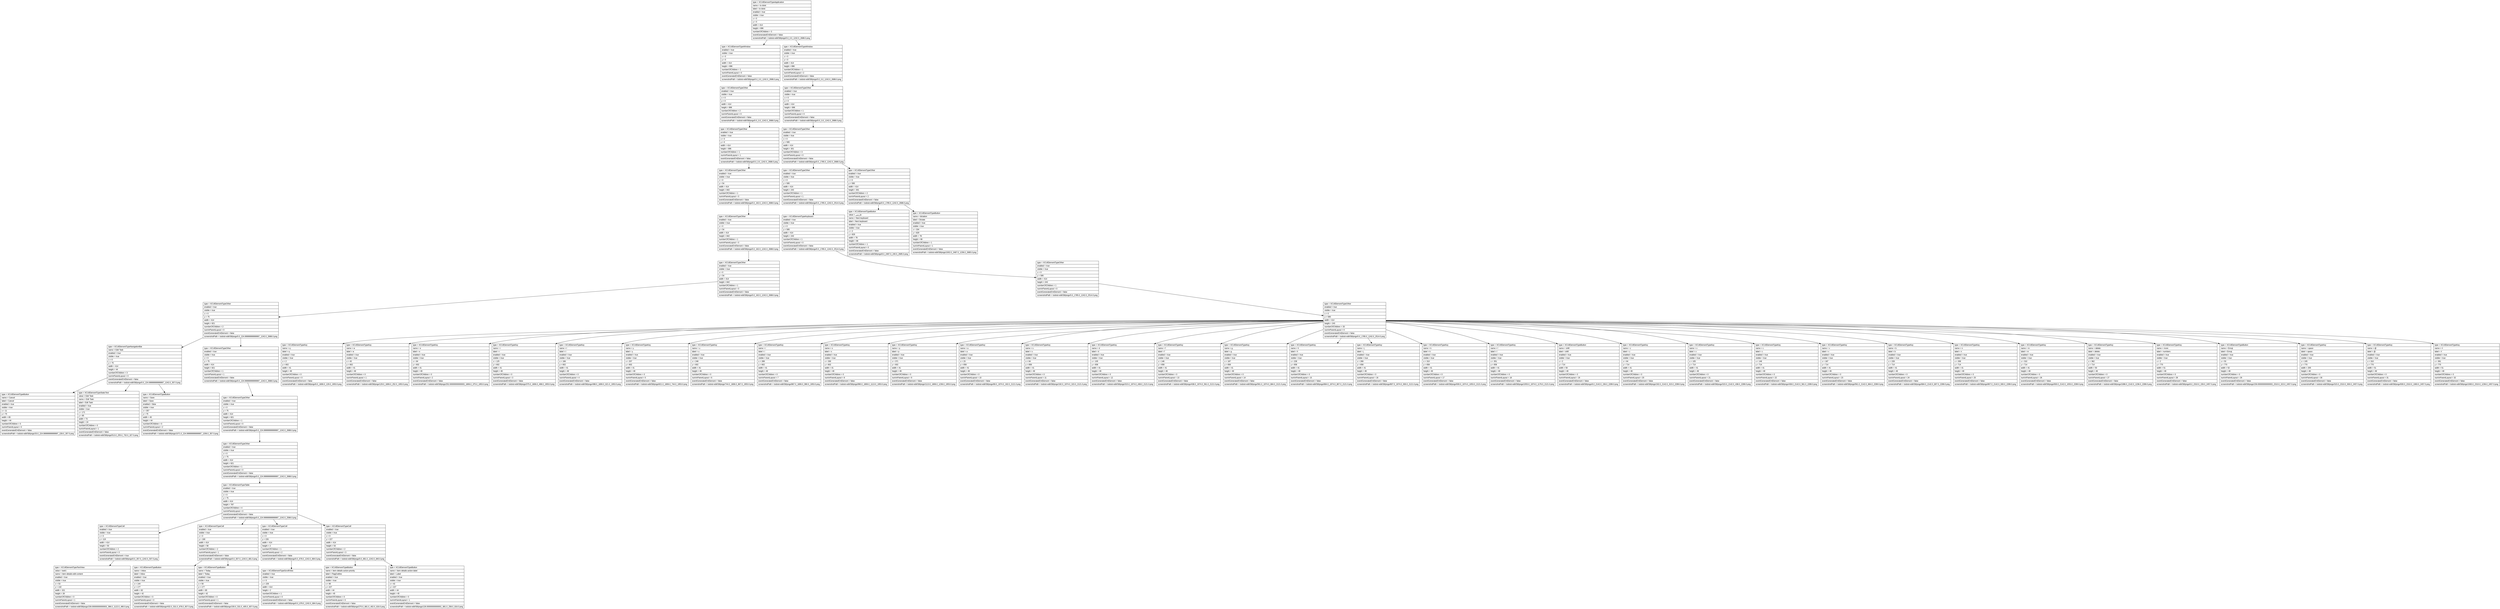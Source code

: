 digraph Layout {

	node [shape=record fontname=Arial];

	0	[label="{type = XCUIElementTypeApplication\l|name = to doist\l|label = to doist\l|enabled = true\l|visible = true\l|x = 0\l|y = 0\l|width = 414\l|height = 896\l|numberOfChildren = 3\l|eventGeneratedOnElement = false \l|screenshotPath = todoist-edit/S8/pngs/0.0_0.0_1242.0_2688.0.png\l}"]
	1	[label="{type = XCUIElementTypeWindow\l|enabled = true\l|visible = true\l|x = 0\l|y = 0\l|width = 414\l|height = 896\l|numberOfChildren = 1\l|numInParentLayout = 0\l|eventGeneratedOnElement = false \l|screenshotPath = todoist-edit/S8/pngs/0.0_0.0_1242.0_2688.0.png\l}"]
	2	[label="{type = XCUIElementTypeWindow\l|enabled = true\l|visible = true\l|x = 0\l|y = 0\l|width = 414\l|height = 896\l|numberOfChildren = 1\l|numInParentLayout = 2\l|eventGeneratedOnElement = false \l|screenshotPath = todoist-edit/S8/pngs/0.0_0.0_1242.0_2688.0.png\l}"]
	3	[label="{type = XCUIElementTypeOther\l|enabled = true\l|visible = true\l|x = 0\l|y = 0\l|width = 414\l|height = 896\l|numberOfChildren = 2\l|numInParentLayout = 0\l|eventGeneratedOnElement = false \l|screenshotPath = todoist-edit/S8/pngs/0.0_0.0_1242.0_2688.0.png\l}"]
	4	[label="{type = XCUIElementTypeOther\l|enabled = true\l|visible = true\l|x = 0\l|y = 0\l|width = 414\l|height = 896\l|numberOfChildren = 1\l|numInParentLayout = 0\l|eventGeneratedOnElement = false \l|screenshotPath = todoist-edit/S8/pngs/0.0_0.0_1242.0_2688.0.png\l}"]
	5	[label="{type = XCUIElementTypeOther\l|enabled = true\l|visible = true\l|x = 0\l|y = 0\l|width = 414\l|height = 896\l|numberOfChildren = 1\l|numInParentLayout = 1\l|eventGeneratedOnElement = false \l|screenshotPath = todoist-edit/S8/pngs/0.0_0.0_1242.0_2688.0.png\l}"]
	6	[label="{type = XCUIElementTypeOther\l|enabled = true\l|visible = true\l|x = 0\l|y = 595\l|width = 414\l|height = 301\l|numberOfChildren = 3\l|numInParentLayout = 0\l|eventGeneratedOnElement = false \l|screenshotPath = todoist-edit/S8/pngs/0.0_1785.0_1242.0_2688.0.png\l}"]
	7	[label="{type = XCUIElementTypeOther\l|enabled = true\l|visible = true\l|x = 0\l|y = 54\l|width = 414\l|height = 842\l|numberOfChildren = 1\l|numInParentLayout = 0\l|eventGeneratedOnElement = false \l|screenshotPath = todoist-edit/S8/pngs/0.0_162.0_1242.0_2688.0.png\l}"]
	8	[label="{type = XCUIElementTypeOther\l|enabled = true\l|visible = true\l|x = 0\l|y = 595\l|width = 414\l|height = 243\l|numberOfChildren = 1\l|numInParentLayout = 1\l|eventGeneratedOnElement = false \l|screenshotPath = todoist-edit/S8/pngs/0.0_1785.0_1242.0_2514.0.png\l}"]
	9	[label="{type = XCUIElementTypeOther\l|enabled = true\l|visible = true\l|x = 0\l|y = 595\l|width = 414\l|height = 301\l|numberOfChildren = 2\l|numInParentLayout = 2\l|eventGeneratedOnElement = false \l|screenshotPath = todoist-edit/S8/pngs/0.0_1785.0_1242.0_2688.0.png\l}"]
	10	[label="{type = XCUIElementTypeOther\l|enabled = true\l|visible = true\l|x = 0\l|y = 54\l|width = 414\l|height = 842\l|numberOfChildren = 1\l|numInParentLayout = 0\l|eventGeneratedOnElement = false \l|screenshotPath = todoist-edit/S8/pngs/0.0_162.0_1242.0_2688.0.png\l}"]
	11	[label="{type = XCUIElementTypeKeyboard\l|enabled = true\l|visible = true\l|x = 0\l|y = 595\l|width = 414\l|height = 243\l|numberOfChildren = 1\l|numInParentLayout = 0\l|eventGeneratedOnElement = false \l|screenshotPath = todoist-edit/S8/pngs/0.0_1785.0_1242.0_2514.0.png\l}"]
	12	[label="{type = XCUIElementTypeButton\l|value = فارسی\l|name = Next keyboard\l|label = Next keyboard\l|enabled = true\l|visible = true\l|x = 2\l|y = 829\l|width = 78\l|height = 66\l|numberOfChildren = 1\l|numInParentLayout = 0\l|eventGeneratedOnElement = false \l|screenshotPath = todoist-edit/S8/pngs/6.0_2487.0_240.0_2685.0.png\l}"]
	13	[label="{type = XCUIElementTypeButton\l|name = dictation\l|label = Dictate\l|enabled = true\l|visible = true\l|x = 334\l|y = 829\l|width = 78\l|height = 66\l|numberOfChildren = 1\l|numInParentLayout = 1\l|eventGeneratedOnElement = false \l|screenshotPath = todoist-edit/S8/pngs/1002.0_2487.0_1236.0_2685.0.png\l}"]
	14	[label="{type = XCUIElementTypeOther\l|enabled = true\l|visible = true\l|x = 0\l|y = 54\l|width = 414\l|height = 842\l|numberOfChildren = 1\l|numInParentLayout = 0\l|eventGeneratedOnElement = false \l|screenshotPath = todoist-edit/S8/pngs/0.0_162.0_1242.0_2688.0.png\l}"]
	15	[label="{type = XCUIElementTypeOther\l|enabled = true\l|visible = true\l|x = 0\l|y = 595\l|width = 414\l|height = 243\l|numberOfChildren = 1\l|numInParentLayout = 0\l|eventGeneratedOnElement = false \l|screenshotPath = todoist-edit/S8/pngs/0.0_1785.0_1242.0_2514.0.png\l}"]
	16	[label="{type = XCUIElementTypeOther\l|enabled = true\l|visible = true\l|x = 0\l|y = 75\l|width = 414\l|height = 821\l|numberOfChildren = 2\l|numInParentLayout = 0\l|eventGeneratedOnElement = false \l|screenshotPath = todoist-edit/S8/pngs/0.0_224.99999999999997_1242.0_2688.0.png\l}"]
	17	[label="{type = XCUIElementTypeOther\l|enabled = true\l|visible = true\l|x = 0\l|y = 595\l|width = 414\l|height = 243\l|numberOfChildren = 33\l|numInParentLayout = 0\l|eventGeneratedOnElement = false \l|screenshotPath = todoist-edit/S8/pngs/0.0_1785.0_1242.0_2514.0.png\l}"]
	18	[label="{type = XCUIElementTypeNavigationBar\l|name = Edit Task\l|enabled = true\l|visible = true\l|x = 0\l|y = 75\l|width = 414\l|height = 44\l|numberOfChildren = 3\l|numInParentLayout = 0\l|eventGeneratedOnElement = false \l|screenshotPath = todoist-edit/S8/pngs/0.0_224.99999999999997_1242.0_357.0.png\l}"]
	19	[label="{type = XCUIElementTypeOther\l|enabled = true\l|visible = true\l|x = 0\l|y = 75\l|width = 414\l|height = 821\l|numberOfChildren = 1\l|numInParentLayout = 1\l|eventGeneratedOnElement = false \l|screenshotPath = todoist-edit/S8/pngs/0.0_224.99999999999997_1242.0_2688.0.png\l}"]
	20	[label="{type = XCUIElementTypeKey\l|name = q\l|label = q\l|enabled = true\l|visible = true\l|x = 2\l|y = 602\l|width = 41\l|height = 49\l|numberOfChildren = 0\l|numInParentLayout = 0\l|eventGeneratedOnElement = false \l|screenshotPath = todoist-edit/S8/pngs/6.0_1806.0_129.0_1953.0.png\l}"]
	21	[label="{type = XCUIElementTypeKey\l|name = w\l|label = w\l|enabled = true\l|visible = true\l|x = 43\l|y = 602\l|width = 41\l|height = 49\l|numberOfChildren = 0\l|numInParentLayout = 1\l|eventGeneratedOnElement = false \l|screenshotPath = todoist-edit/S8/pngs/129.0_1806.0_252.0_1953.0.png\l}"]
	22	[label="{type = XCUIElementTypeKey\l|name = e\l|label = e\l|enabled = true\l|visible = true\l|x = 84\l|y = 602\l|width = 41\l|height = 49\l|numberOfChildren = 0\l|numInParentLayout = 2\l|eventGeneratedOnElement = false \l|screenshotPath = todoist-edit/S8/pngs/252.00000000000003_1806.0_375.0_1953.0.png\l}"]
	23	[label="{type = XCUIElementTypeKey\l|name = r\l|label = r\l|enabled = true\l|visible = true\l|x = 125\l|y = 602\l|width = 41\l|height = 49\l|numberOfChildren = 0\l|numInParentLayout = 3\l|eventGeneratedOnElement = false \l|screenshotPath = todoist-edit/S8/pngs/375.0_1806.0_498.0_1953.0.png\l}"]
	24	[label="{type = XCUIElementTypeKey\l|name = t\l|label = t\l|enabled = true\l|visible = true\l|x = 166\l|y = 602\l|width = 41\l|height = 49\l|numberOfChildren = 0\l|numInParentLayout = 4\l|eventGeneratedOnElement = false \l|screenshotPath = todoist-edit/S8/pngs/498.0_1806.0_621.0_1953.0.png\l}"]
	25	[label="{type = XCUIElementTypeKey\l|name = y\l|label = y\l|enabled = true\l|visible = true\l|x = 207\l|y = 602\l|width = 41\l|height = 49\l|numberOfChildren = 0\l|numInParentLayout = 5\l|eventGeneratedOnElement = false \l|screenshotPath = todoist-edit/S8/pngs/621.0_1806.0_744.0_1953.0.png\l}"]
	26	[label="{type = XCUIElementTypeKey\l|name = u\l|label = u\l|enabled = true\l|visible = true\l|x = 248\l|y = 602\l|width = 41\l|height = 49\l|numberOfChildren = 0\l|numInParentLayout = 6\l|eventGeneratedOnElement = false \l|screenshotPath = todoist-edit/S8/pngs/744.0_1806.0_867.0_1953.0.png\l}"]
	27	[label="{type = XCUIElementTypeKey\l|name = i\l|label = i\l|enabled = true\l|visible = true\l|x = 289\l|y = 602\l|width = 41\l|height = 49\l|numberOfChildren = 0\l|numInParentLayout = 7\l|eventGeneratedOnElement = false \l|screenshotPath = todoist-edit/S8/pngs/867.0_1806.0_990.0_1953.0.png\l}"]
	28	[label="{type = XCUIElementTypeKey\l|name = o\l|label = o\l|enabled = true\l|visible = true\l|x = 330\l|y = 602\l|width = 41\l|height = 49\l|numberOfChildren = 0\l|numInParentLayout = 8\l|eventGeneratedOnElement = false \l|screenshotPath = todoist-edit/S8/pngs/990.0_1806.0_1113.0_1953.0.png\l}"]
	29	[label="{type = XCUIElementTypeKey\l|name = p\l|label = p\l|enabled = true\l|visible = true\l|x = 371\l|y = 602\l|width = 41\l|height = 49\l|numberOfChildren = 0\l|numInParentLayout = 9\l|eventGeneratedOnElement = false \l|screenshotPath = todoist-edit/S8/pngs/1113.0_1806.0_1236.0_1953.0.png\l}"]
	30	[label="{type = XCUIElementTypeKey\l|name = a\l|label = a\l|enabled = true\l|visible = true\l|x = 23\l|y = 658\l|width = 41\l|height = 49\l|numberOfChildren = 0\l|numInParentLayout = 10\l|eventGeneratedOnElement = false \l|screenshotPath = todoist-edit/S8/pngs/69.0_1974.0_192.0_2121.0.png\l}"]
	31	[label="{type = XCUIElementTypeKey\l|name = s\l|label = s\l|enabled = true\l|visible = true\l|x = 64\l|y = 658\l|width = 41\l|height = 49\l|numberOfChildren = 0\l|numInParentLayout = 11\l|eventGeneratedOnElement = false \l|screenshotPath = todoist-edit/S8/pngs/192.0_1974.0_315.0_2121.0.png\l}"]
	32	[label="{type = XCUIElementTypeKey\l|name = d\l|label = d\l|enabled = true\l|visible = true\l|x = 105\l|y = 658\l|width = 41\l|height = 49\l|numberOfChildren = 0\l|numInParentLayout = 12\l|eventGeneratedOnElement = false \l|screenshotPath = todoist-edit/S8/pngs/315.0_1974.0_438.0_2121.0.png\l}"]
	33	[label="{type = XCUIElementTypeKey\l|name = f\l|label = f\l|enabled = true\l|visible = true\l|x = 146\l|y = 658\l|width = 41\l|height = 49\l|numberOfChildren = 0\l|numInParentLayout = 13\l|eventGeneratedOnElement = false \l|screenshotPath = todoist-edit/S8/pngs/438.0_1974.0_561.0_2121.0.png\l}"]
	34	[label="{type = XCUIElementTypeKey\l|name = g\l|label = g\l|enabled = true\l|visible = true\l|x = 187\l|y = 658\l|width = 41\l|height = 49\l|numberOfChildren = 0\l|numInParentLayout = 14\l|eventGeneratedOnElement = false \l|screenshotPath = todoist-edit/S8/pngs/561.0_1974.0_684.0_2121.0.png\l}"]
	35	[label="{type = XCUIElementTypeKey\l|name = h\l|label = h\l|enabled = true\l|visible = true\l|x = 228\l|y = 658\l|width = 41\l|height = 49\l|numberOfChildren = 0\l|numInParentLayout = 15\l|eventGeneratedOnElement = false \l|screenshotPath = todoist-edit/S8/pngs/684.0_1974.0_807.0_2121.0.png\l}"]
	36	[label="{type = XCUIElementTypeKey\l|name = j\l|label = j\l|enabled = true\l|visible = true\l|x = 269\l|y = 658\l|width = 41\l|height = 49\l|numberOfChildren = 0\l|numInParentLayout = 16\l|eventGeneratedOnElement = false \l|screenshotPath = todoist-edit/S8/pngs/807.0_1974.0_930.0_2121.0.png\l}"]
	37	[label="{type = XCUIElementTypeKey\l|name = k\l|label = k\l|enabled = true\l|visible = true\l|x = 310\l|y = 658\l|width = 41\l|height = 49\l|numberOfChildren = 0\l|numInParentLayout = 17\l|eventGeneratedOnElement = false \l|screenshotPath = todoist-edit/S8/pngs/930.0_1974.0_1053.0_2121.0.png\l}"]
	38	[label="{type = XCUIElementTypeKey\l|name = l\l|label = l\l|enabled = true\l|visible = true\l|x = 351\l|y = 658\l|width = 41\l|height = 49\l|numberOfChildren = 0\l|numInParentLayout = 18\l|eventGeneratedOnElement = false \l|screenshotPath = todoist-edit/S8/pngs/1053.0_1974.0_1176.0_2121.0.png\l}"]
	39	[label="{type = XCUIElementTypeButton\l|name = shift\l|label = shift\l|enabled = true\l|visible = true\l|x = 2\l|y = 714\l|width = 50\l|height = 49\l|numberOfChildren = 0\l|numInParentLayout = 19\l|eventGeneratedOnElement = false \l|screenshotPath = todoist-edit/S8/pngs/6.0_2142.0_156.0_2289.0.png\l}"]
	40	[label="{type = XCUIElementTypeKey\l|name = z\l|label = z\l|enabled = true\l|visible = true\l|x = 64\l|y = 714\l|width = 41\l|height = 49\l|numberOfChildren = 0\l|numInParentLayout = 20\l|eventGeneratedOnElement = false \l|screenshotPath = todoist-edit/S8/pngs/192.0_2142.0_315.0_2289.0.png\l}"]
	41	[label="{type = XCUIElementTypeKey\l|name = x\l|label = x\l|enabled = true\l|visible = true\l|x = 105\l|y = 714\l|width = 41\l|height = 49\l|numberOfChildren = 0\l|numInParentLayout = 21\l|eventGeneratedOnElement = false \l|screenshotPath = todoist-edit/S8/pngs/315.0_2142.0_438.0_2289.0.png\l}"]
	42	[label="{type = XCUIElementTypeKey\l|name = c\l|label = c\l|enabled = true\l|visible = true\l|x = 146\l|y = 714\l|width = 41\l|height = 49\l|numberOfChildren = 0\l|numInParentLayout = 22\l|eventGeneratedOnElement = false \l|screenshotPath = todoist-edit/S8/pngs/438.0_2142.0_561.0_2289.0.png\l}"]
	43	[label="{type = XCUIElementTypeKey\l|name = v\l|label = v\l|enabled = true\l|visible = true\l|x = 187\l|y = 714\l|width = 41\l|height = 49\l|numberOfChildren = 0\l|numInParentLayout = 23\l|eventGeneratedOnElement = false \l|screenshotPath = todoist-edit/S8/pngs/561.0_2142.0_684.0_2289.0.png\l}"]
	44	[label="{type = XCUIElementTypeKey\l|name = b\l|label = b\l|enabled = true\l|visible = true\l|x = 228\l|y = 714\l|width = 41\l|height = 49\l|numberOfChildren = 0\l|numInParentLayout = 24\l|eventGeneratedOnElement = false \l|screenshotPath = todoist-edit/S8/pngs/684.0_2142.0_807.0_2289.0.png\l}"]
	45	[label="{type = XCUIElementTypeKey\l|name = n\l|label = n\l|enabled = true\l|visible = true\l|x = 269\l|y = 714\l|width = 41\l|height = 49\l|numberOfChildren = 0\l|numInParentLayout = 25\l|eventGeneratedOnElement = false \l|screenshotPath = todoist-edit/S8/pngs/807.0_2142.0_930.0_2289.0.png\l}"]
	46	[label="{type = XCUIElementTypeKey\l|name = m\l|label = m\l|enabled = true\l|visible = true\l|x = 310\l|y = 714\l|width = 41\l|height = 49\l|numberOfChildren = 0\l|numInParentLayout = 26\l|eventGeneratedOnElement = false \l|screenshotPath = todoist-edit/S8/pngs/930.0_2142.0_1053.0_2289.0.png\l}"]
	47	[label="{type = XCUIElementTypeKey\l|name = delete\l|label = delete\l|enabled = true\l|visible = true\l|x = 362\l|y = 714\l|width = 50\l|height = 49\l|numberOfChildren = 0\l|numInParentLayout = 27\l|eventGeneratedOnElement = false \l|screenshotPath = todoist-edit/S8/pngs/1086.0_2142.0_1236.0_2289.0.png\l}"]
	48	[label="{type = XCUIElementTypeKey\l|name = more\l|label = numbers\l|enabled = true\l|visible = true\l|x = 2\l|y = 770\l|width = 51\l|height = 49\l|numberOfChildren = 0\l|numInParentLayout = 28\l|eventGeneratedOnElement = false \l|screenshotPath = todoist-edit/S8/pngs/6.0_2310.0_159.0_2457.0.png\l}"]
	49	[label="{type = XCUIElementTypeButton\l|name = Emoji\l|label = Emoji\l|enabled = true\l|visible = true\l|x = 53\l|y = 770\l|width = 52\l|height = 49\l|numberOfChildren = 0\l|numInParentLayout = 29\l|eventGeneratedOnElement = false \l|screenshotPath = todoist-edit/S8/pngs/159.00000000000003_2310.0_315.0_2457.0.png\l}"]
	50	[label="{type = XCUIElementTypeKey\l|name = space\l|label = space\l|enabled = true\l|visible = true\l|x = 105\l|y = 770\l|width = 205\l|height = 49\l|numberOfChildren = 0\l|numInParentLayout = 30\l|eventGeneratedOnElement = false \l|screenshotPath = todoist-edit/S8/pngs/315.0_2310.0_930.0_2457.0.png\l}"]
	51	[label="{type = XCUIElementTypeKey\l|name = @\l|label = @\l|enabled = true\l|visible = true\l|x = 310\l|y = 770\l|width = 51\l|height = 49\l|numberOfChildren = 0\l|numInParentLayout = 31\l|eventGeneratedOnElement = false \l|screenshotPath = todoist-edit/S8/pngs/930.0_2310.0_1083.0_2457.0.png\l}"]
	52	[label="{type = XCUIElementTypeKey\l|name = #\l|label = #\l|enabled = true\l|visible = true\l|x = 361\l|y = 770\l|width = 51\l|height = 49\l|numberOfChildren = 0\l|numInParentLayout = 32\l|eventGeneratedOnElement = false \l|screenshotPath = todoist-edit/S8/pngs/1083.0_2310.0_1236.0_2457.0.png\l}"]
	53	[label="{type = XCUIElementTypeButton\l|name = Cancel\l|label = Cancel\l|enabled = true\l|visible = true\l|x = 11\l|y = 75\l|width = 65\l|height = 44\l|numberOfChildren = 0\l|numInParentLayout = 0\l|eventGeneratedOnElement = false \l|screenshotPath = todoist-edit/S8/pngs/33.0_224.99999999999997_228.0_357.0.png\l}"]
	54	[label="{type = XCUIElementTypeStaticText\l|value = Edit Task\l|name = Edit Task\l|label = Edit Task\l|enabled = true\l|visible = true\l|x = 171\l|y = 85\l|width = 73\l|height = 24\l|numberOfChildren = 0\l|numInParentLayout = 1\l|eventGeneratedOnElement = false \l|screenshotPath = todoist-edit/S8/pngs/513.0_255.0_732.0_327.0.png\l}"]
	55	[label="{type = XCUIElementTypeButton\l|name = Save\l|label = Save\l|enabled = false\l|visible = true\l|x = 357\l|y = 75\l|width = 45\l|height = 44\l|numberOfChildren = 0\l|numInParentLayout = 2\l|eventGeneratedOnElement = false \l|screenshotPath = todoist-edit/S8/pngs/1071.0_224.99999999999997_1206.0_357.0.png\l}"]
	56	[label="{type = XCUIElementTypeOther\l|enabled = true\l|visible = true\l|x = 0\l|y = 75\l|width = 414\l|height = 821\l|numberOfChildren = 1\l|numInParentLayout = 0\l|eventGeneratedOnElement = false \l|screenshotPath = todoist-edit/S8/pngs/0.0_224.99999999999997_1242.0_2688.0.png\l}"]
	57	[label="{type = XCUIElementTypeOther\l|enabled = true\l|visible = true\l|x = 0\l|y = 75\l|width = 414\l|height = 821\l|numberOfChildren = 1\l|numInParentLayout = 0\l|eventGeneratedOnElement = false \l|screenshotPath = todoist-edit/S8/pngs/0.0_224.99999999999997_1242.0_2688.0.png\l}"]
	58	[label="{type = XCUIElementTypeTable\l|enabled = true\l|visible = true\l|x = 0\l|y = 75\l|width = 414\l|height = 787\l|numberOfChildren = 4\l|numInParentLayout = 0\l|eventGeneratedOnElement = false \l|screenshotPath = todoist-edit/S8/pngs/0.0_224.99999999999997_1242.0_2586.0.png\l}"]
	59	[label="{type = XCUIElementTypeCell\l|enabled = true\l|visible = true\l|x = 0\l|y = 119\l|width = 414\l|height = 50\l|numberOfChildren = 2\l|numInParentLayout = 0\l|eventGeneratedOnElement = true \l|screenshotPath = todoist-edit/S8/pngs/0.0_357.0_1242.0_507.0.png\l}"]
	60	[label="{type = XCUIElementTypeCell\l|enabled = true\l|visible = true\l|x = 0\l|y = 169\l|width = 414\l|height = 58\l|numberOfChildren = 2\l|numInParentLayout = 1\l|eventGeneratedOnElement = false \l|screenshotPath = todoist-edit/S8/pngs/0.0_507.0_1242.0_681.0.png\l}"]
	61	[label="{type = XCUIElementTypeCell\l|enabled = true\l|visible = true\l|x = 0\l|y = 226\l|width = 414\l|height = 2\l|numberOfChildren = 1\l|numInParentLayout = 2\l|eventGeneratedOnElement = false \l|screenshotPath = todoist-edit/S8/pngs/0.0_678.0_1242.0_684.0.png\l}"]
	62	[label="{type = XCUIElementTypeCell\l|enabled = true\l|visible = true\l|x = 0\l|y = 227\l|width = 414\l|height = 53\l|numberOfChildren = 2\l|numInParentLayout = 3\l|eventGeneratedOnElement = false \l|screenshotPath = todoist-edit/S8/pngs/0.0_681.0_1242.0_840.0.png\l}"]
	63	[label="{type = XCUIElementTypeTextView\l|value = task1\l|name = item-details-edit-content\l|enabled = true\l|visible = true\l|x = 53\l|y = 132\l|width = 321\l|height = 28\l|numberOfChildren = 0\l|numInParentLayout = 1\l|eventGeneratedOnElement = false \l|screenshotPath = todoist-edit/S8/pngs/159.00000000000003_396.0_1122.0_480.0.png\l}"]
	64	[label="{type = XCUIElementTypeButton\l|name = Inbox\l|label = Inbox\l|enabled = true\l|visible = true\l|x = 144\l|y = 177\l|width = 82\l|height = 42\l|numberOfChildren = 0\l|numInParentLayout = 0\l|eventGeneratedOnElement = false \l|screenshotPath = todoist-edit/S8/pngs/432.0_531.0_678.0_657.0.png\l}"]
	65	[label="{type = XCUIElementTypeButton\l|name = Today\l|label = Today\l|enabled = true\l|visible = true\l|x = 50\l|y = 177\l|width = 85\l|height = 42\l|numberOfChildren = 0\l|numInParentLayout = 1\l|eventGeneratedOnElement = false \l|screenshotPath = todoist-edit/S8/pngs/150.0_531.0_405.0_657.0.png\l}"]
	66	[label="{type = XCUIElementTypeScrollView\l|enabled = true\l|visible = true\l|x = 0\l|y = 226\l|width = 414\l|height = 2\l|numberOfChildren = 1\l|numInParentLayout = 0\l|eventGeneratedOnElement = false \l|screenshotPath = todoist-edit/S8/pngs/0.0_678.0_1242.0_684.0.png\l}"]
	67	[label="{type = XCUIElementTypeButton\l|name = item-details-action-priority\l|label = FlagOutline\l|enabled = true\l|visible = true\l|x = 90\l|y = 227\l|width = 44\l|height = 45\l|numberOfChildren = 0\l|numInParentLayout = 0\l|eventGeneratedOnElement = false \l|screenshotPath = todoist-edit/S8/pngs/270.0_681.0_402.0_816.0.png\l}"]
	68	[label="{type = XCUIElementTypeButton\l|name = item-details-action-label\l|label = Label\l|enabled = true\l|visible = true\l|x = 42\l|y = 227\l|width = 44\l|height = 45\l|numberOfChildren = 0\l|numInParentLayout = 1\l|eventGeneratedOnElement = false \l|screenshotPath = todoist-edit/S8/pngs/126.00000000000001_681.0_258.0_816.0.png\l}"]


	0 -> 1
	0 -> 2
	1 -> 3
	2 -> 4
	3 -> 5
	4 -> 6
	5 -> 7
	6 -> 8
	6 -> 9
	7 -> 10
	8 -> 11
	9 -> 12
	9 -> 13
	10 -> 14
	11 -> 15
	14 -> 16
	15 -> 17
	16 -> 18
	16 -> 19
	17 -> 20
	17 -> 21
	17 -> 22
	17 -> 23
	17 -> 24
	17 -> 25
	17 -> 26
	17 -> 27
	17 -> 28
	17 -> 29
	17 -> 30
	17 -> 31
	17 -> 32
	17 -> 33
	17 -> 34
	17 -> 35
	17 -> 36
	17 -> 37
	17 -> 38
	17 -> 39
	17 -> 40
	17 -> 41
	17 -> 42
	17 -> 43
	17 -> 44
	17 -> 45
	17 -> 46
	17 -> 47
	17 -> 48
	17 -> 49
	17 -> 50
	17 -> 51
	17 -> 52
	18 -> 53
	18 -> 54
	18 -> 55
	19 -> 56
	56 -> 57
	57 -> 58
	58 -> 59
	58 -> 60
	58 -> 61
	58 -> 62
	59 -> 63
	60 -> 64
	60 -> 65
	61 -> 66
	62 -> 67
	62 -> 68


}